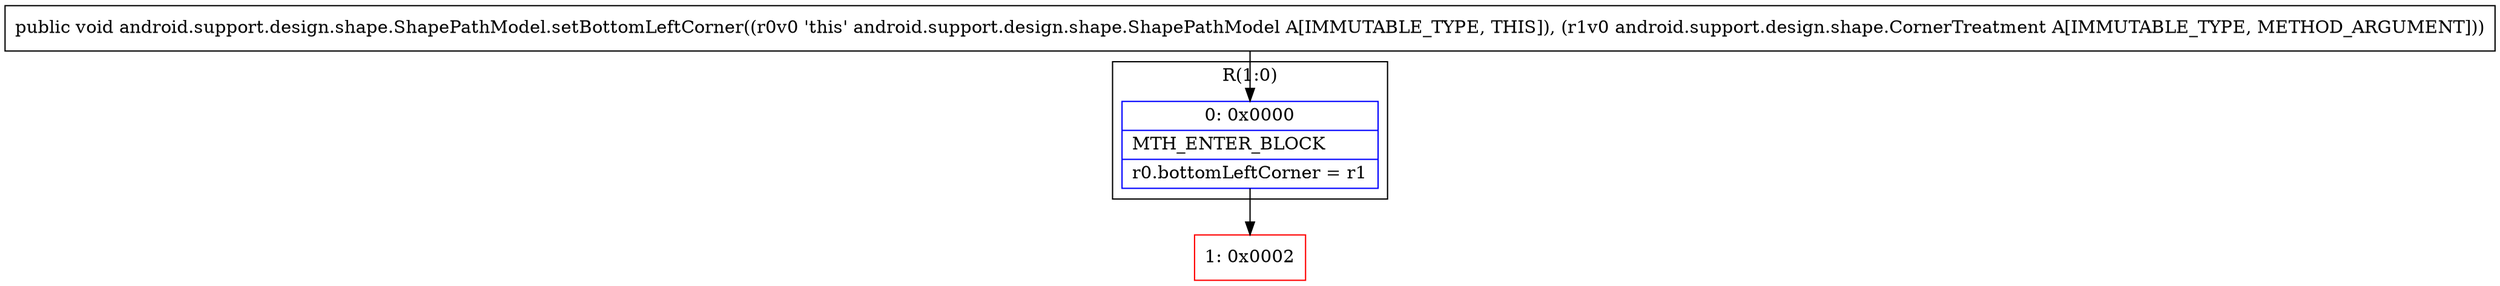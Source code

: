 digraph "CFG forandroid.support.design.shape.ShapePathModel.setBottomLeftCorner(Landroid\/support\/design\/shape\/CornerTreatment;)V" {
subgraph cluster_Region_1322031235 {
label = "R(1:0)";
node [shape=record,color=blue];
Node_0 [shape=record,label="{0\:\ 0x0000|MTH_ENTER_BLOCK\l|r0.bottomLeftCorner = r1\l}"];
}
Node_1 [shape=record,color=red,label="{1\:\ 0x0002}"];
MethodNode[shape=record,label="{public void android.support.design.shape.ShapePathModel.setBottomLeftCorner((r0v0 'this' android.support.design.shape.ShapePathModel A[IMMUTABLE_TYPE, THIS]), (r1v0 android.support.design.shape.CornerTreatment A[IMMUTABLE_TYPE, METHOD_ARGUMENT])) }"];
MethodNode -> Node_0;
Node_0 -> Node_1;
}

